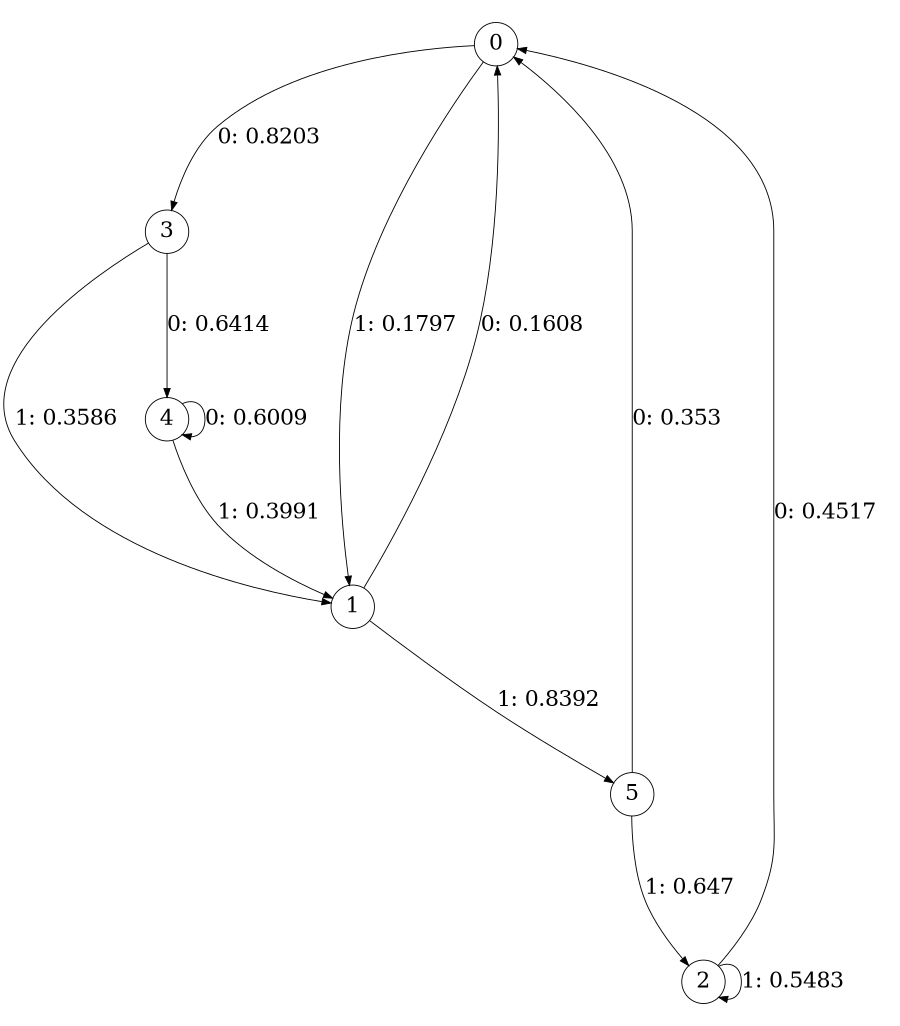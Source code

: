 digraph "ch34faceL3" {
size = "6,8.5";
ratio = "fill";
node [shape = circle];
node [fontsize = 24];
edge [fontsize = 24];
0 -> 3 [label = "0: 0.8203   "];
0 -> 1 [label = "1: 0.1797   "];
1 -> 0 [label = "0: 0.1608   "];
1 -> 5 [label = "1: 0.8392   "];
2 -> 0 [label = "0: 0.4517   "];
2 -> 2 [label = "1: 0.5483   "];
3 -> 4 [label = "0: 0.6414   "];
3 -> 1 [label = "1: 0.3586   "];
4 -> 4 [label = "0: 0.6009   "];
4 -> 1 [label = "1: 0.3991   "];
5 -> 0 [label = "0: 0.353    "];
5 -> 2 [label = "1: 0.647    "];
}